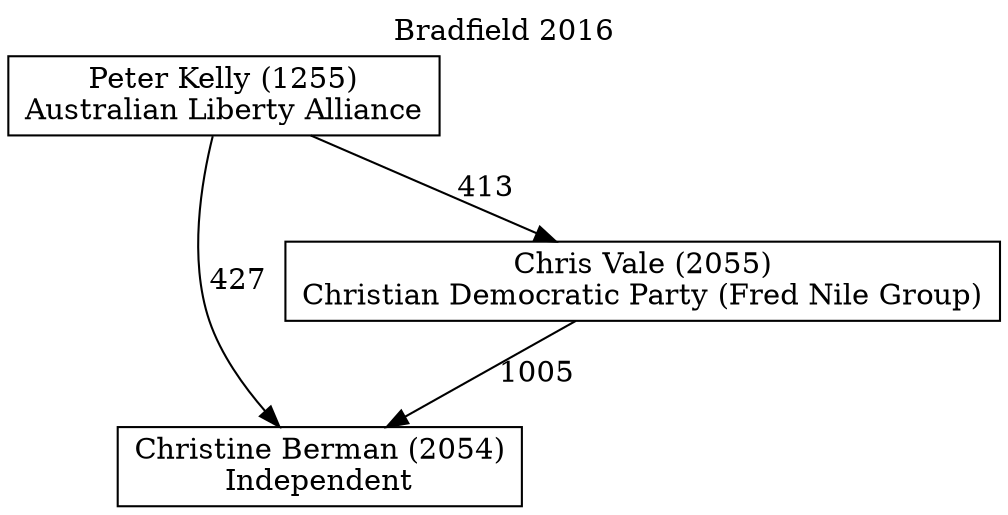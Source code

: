 // House preference flow
digraph "Christine Berman (2054)_Bradfield_2016" {
	graph [label="Bradfield 2016" labelloc=t mclimit=10]
	node [shape=box]
	"Christine Berman (2054)" [label="Christine Berman (2054)
Independent"]
	"Chris Vale (2055)" [label="Chris Vale (2055)
Christian Democratic Party (Fred Nile Group)"]
	"Peter Kelly (1255)" [label="Peter Kelly (1255)
Australian Liberty Alliance"]
	"Chris Vale (2055)" -> "Christine Berman (2054)" [label=1005]
	"Peter Kelly (1255)" -> "Chris Vale (2055)" [label=413]
	"Peter Kelly (1255)" -> "Christine Berman (2054)" [label=427]
}
